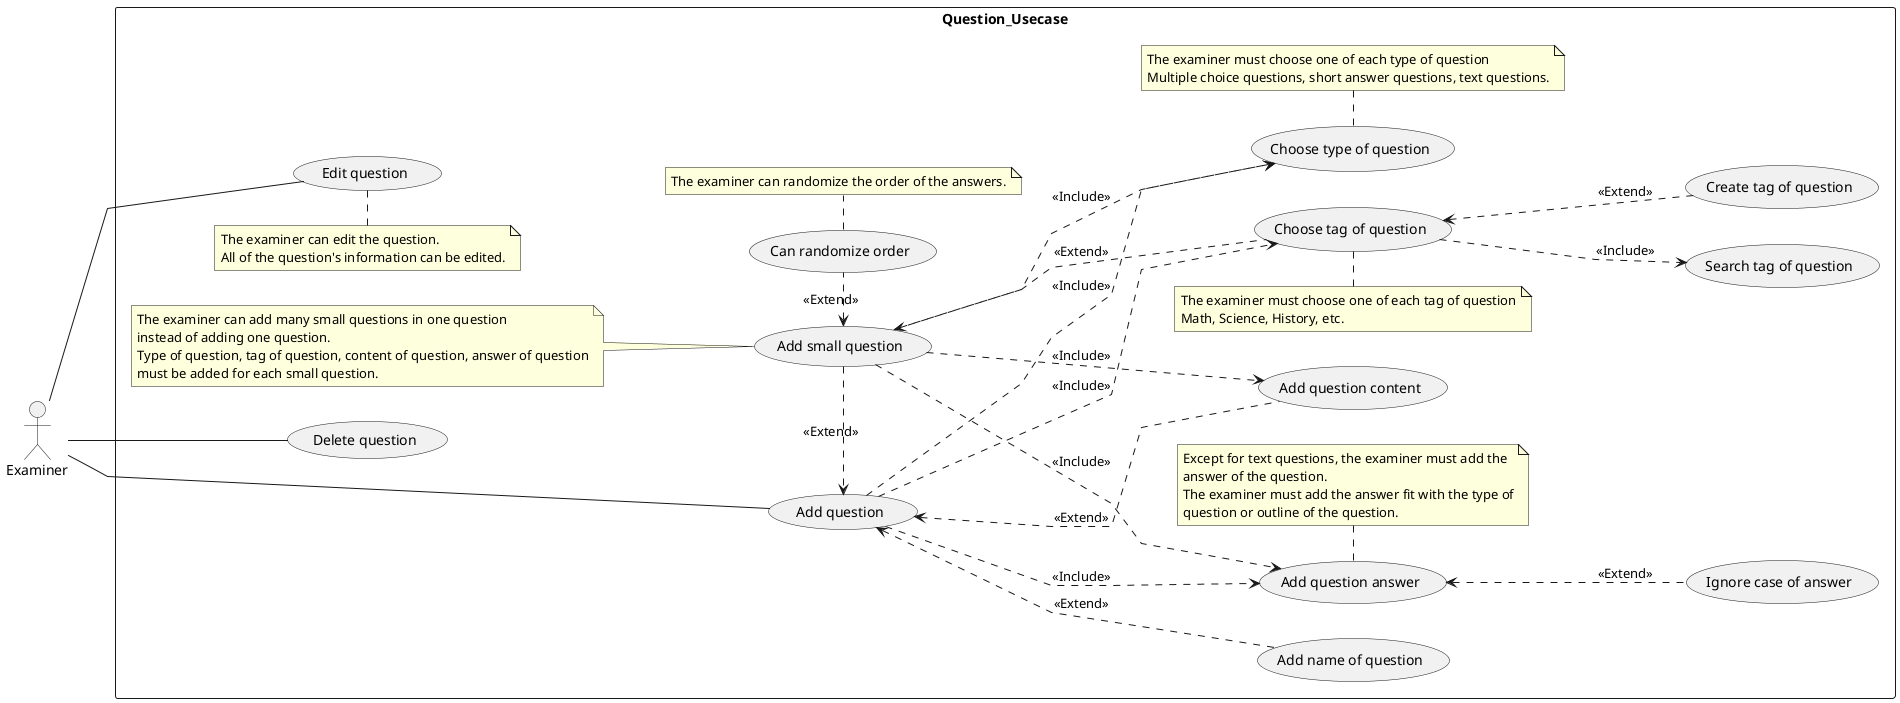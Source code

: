 @startuml Examiner-Question-Usecase
left to right direction
skinparam linetype polyline

rectangle Question_Usecase {
    usecase "Add question" as AddQuestion
    usecase "Add name of question" as AddName
    usecase "Choose type of question" as ChooseType
    usecase "Choose tag of question" as ChooseTag
    usecase "Create tag of question" as CreateTag
    usecase "Search tag of question" as SearchTag
    usecase "Add question content" as AddContent
    usecase "Add question answer" as AddAnswer
    usecase "Add small question" as AddSmallQuestion
    usecase "Can randomize order" as CanRandomOrder
    usecase "Ignore case of answer" as IgnoreCase

    note bottom of ChooseType
        The examiner must choose one of each type of question
        Multiple choice questions, short answer questions, text questions.
    end note

    note top of ChooseTag
        The examiner must choose one of each tag of question
        Math, Science, History, etc.
    end note

    note left of AddSmallQuestion
        The examiner can add many small questions in one question
        instead of adding one question.
        Type of question, tag of question, content of question, answer of question
        must be added for each small question.
    end note

    note bottom of AddAnswer
        Except for text questions, the examiner must add the
        answer of the question.
        The examiner must add the answer fit with the type of
        question or outline of the question.
    end note

    note bottom of CanRandomOrder
        The examiner can randomize the order of the answers.
    end note

    usecase "Edit question" as EditQuestion
    note top of EditQuestion
        The examiner can edit the question.
        All of the question's information can be edited.
    end note

    usecase "Delete question" as DeleteQuestion
}

actor Examiner

' Actor - Usecase relation
Examiner -- AddQuestion
Examiner -- EditQuestion
Examiner -- DeleteQuestion

' Usecase relation
AddQuestion ..> ChooseType : <<Include>>
AddQuestion ..> ChooseTag : <<Include>>
AddQuestion <.. AddContent : <<Extend>>
AddQuestion ..> AddAnswer : <<Include>>
AddQuestion <.. AddName : <<Extend>>

AddQuestion <.left. AddSmallQuestion : <<Extend>>

AddSmallQuestion ..> ChooseType : <<Include>>
AddSmallQuestion <.. ChooseTag : <<Extend>>
AddSmallQuestion ..> AddContent : <<Include>>
AddSmallQuestion ..> AddAnswer : <<Include>>
AddSmallQuestion <.right. CanRandomOrder : <<Extend>>

ChooseTag <.. CreateTag : <<Extend>>
ChooseTag ..> SearchTag : <<Include>>

AddAnswer <.. IgnoreCase : <<Extend>>

@enduml